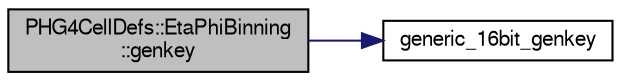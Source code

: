 digraph "PHG4CellDefs::EtaPhiBinning::genkey"
{
  bgcolor="transparent";
  edge [fontname="FreeSans",fontsize="10",labelfontname="FreeSans",labelfontsize="10"];
  node [fontname="FreeSans",fontsize="10",shape=record];
  rankdir="LR";
  Node1 [label="PHG4CellDefs::EtaPhiBinning\l::genkey",height=0.2,width=0.4,color="black", fillcolor="grey75", style="filled" fontcolor="black"];
  Node1 -> Node2 [color="midnightblue",fontsize="10",style="solid",fontname="FreeSans"];
  Node2 [label="generic_16bit_genkey",height=0.2,width=0.4,color="black",URL="$d9/d13/PHG4CellDefs_8cc.html#a85ba9f720354d77b858e20c95a1b8f9e"];
}
